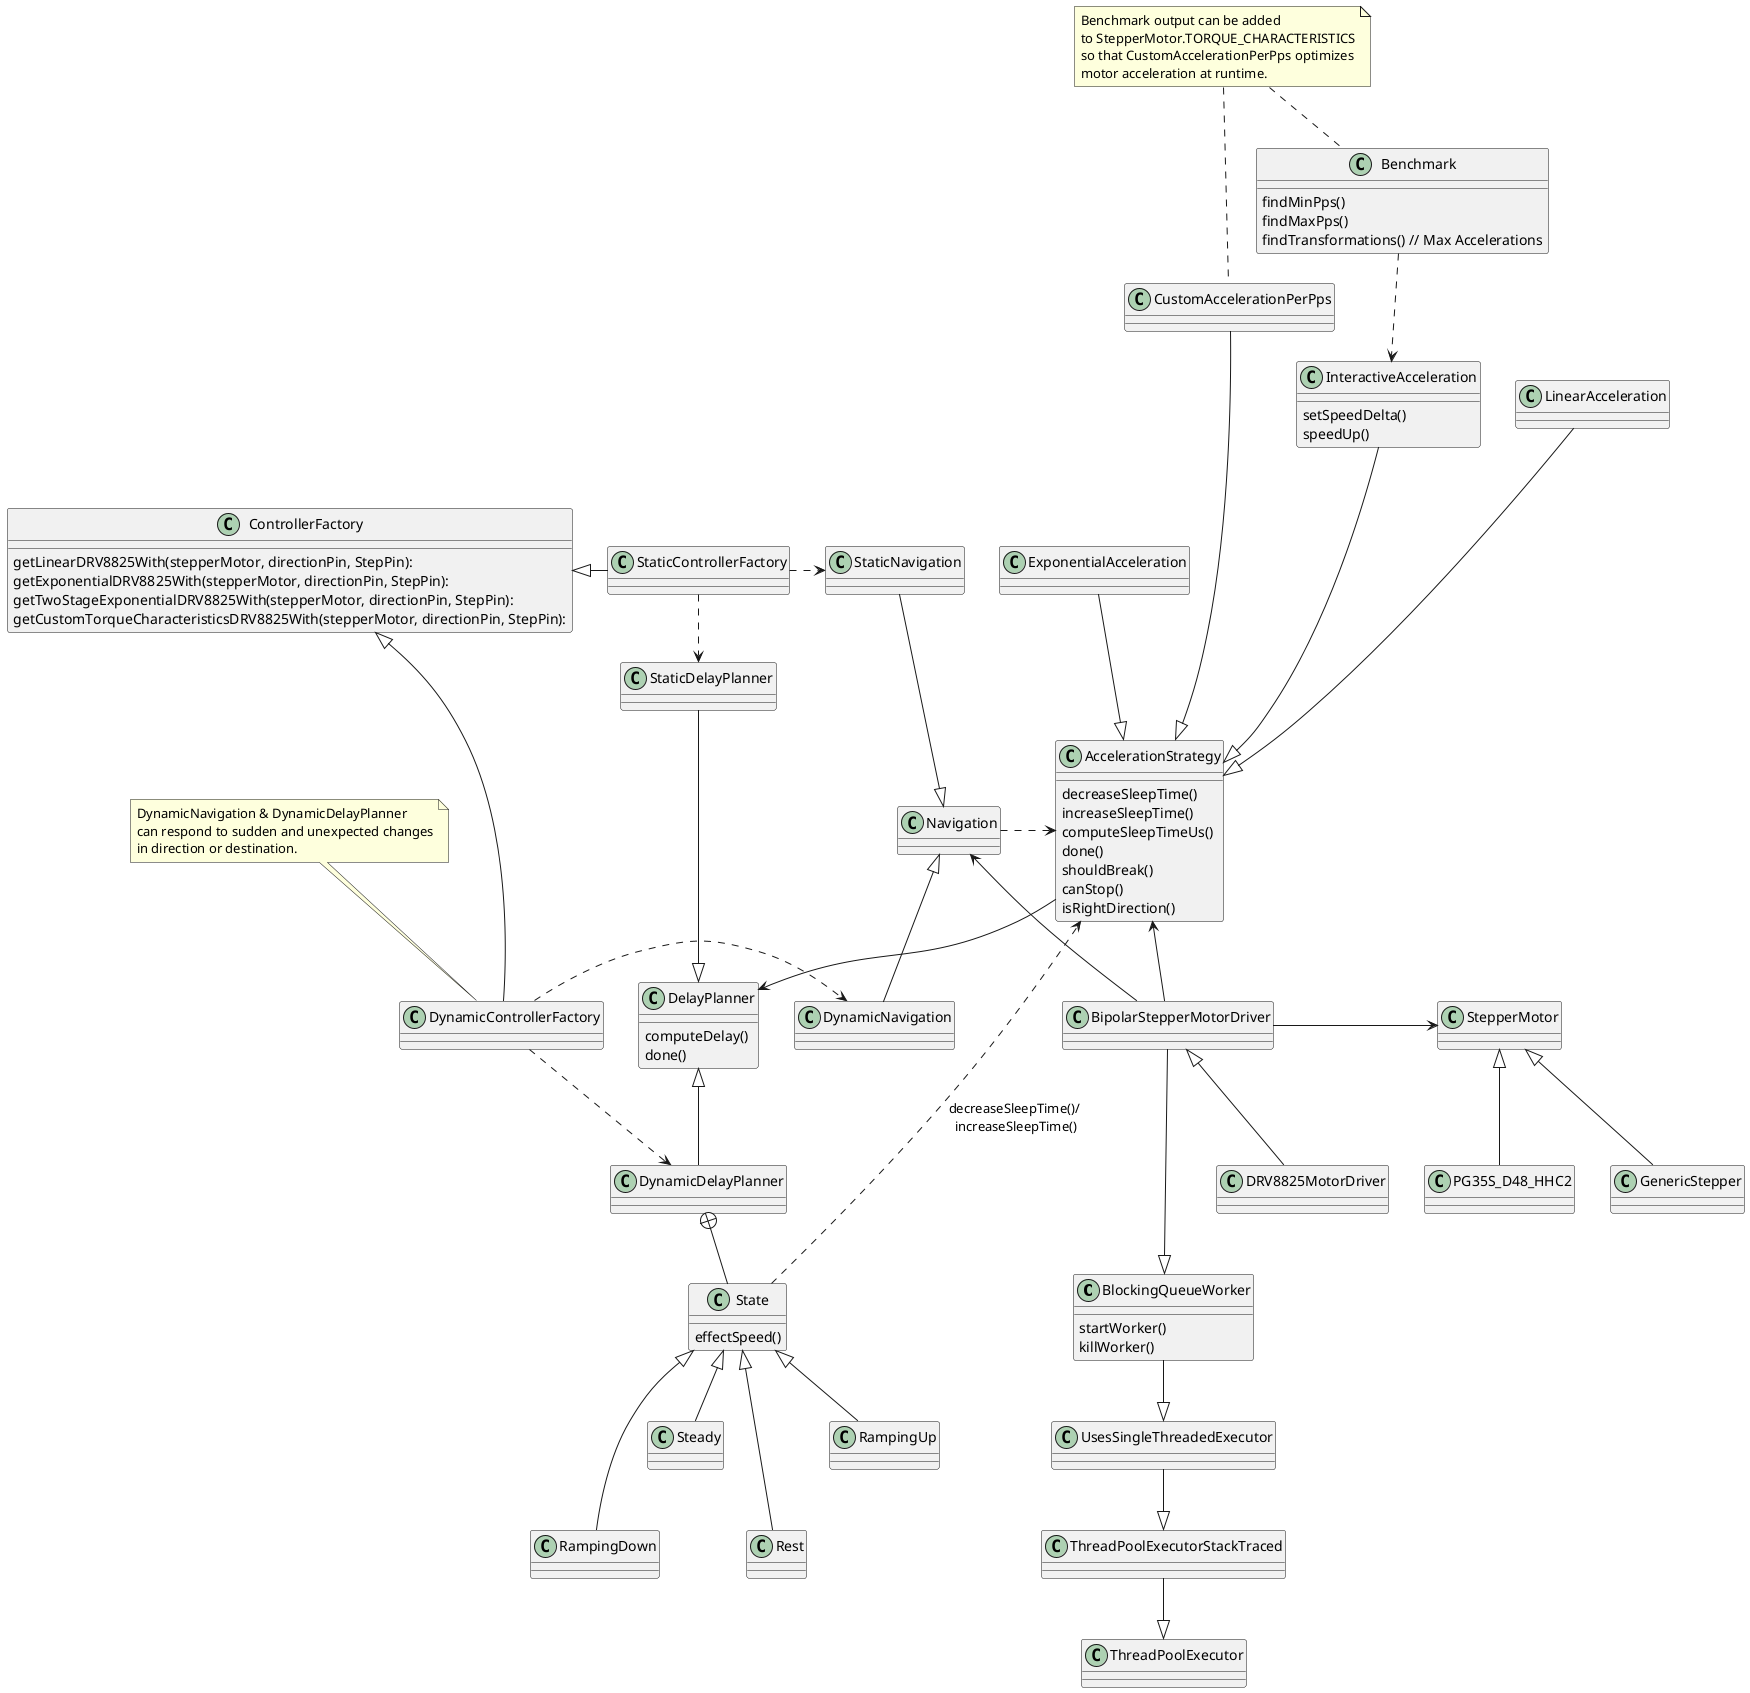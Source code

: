 @startuml
class BlockingQueueWorker {
    startWorker()
    killWorker()
}
class UsesSingleThreadedExecutor
class ThreadPoolExecutorStackTraced

class ControllerFactory {
    getLinearDRV8825With(stepperMotor, directionPin, StepPin):
    getExponentialDRV8825With(stepperMotor, directionPin, StepPin):
    getTwoStageExponentialDRV8825With(stepperMotor, directionPin, StepPin):
    getCustomTorqueCharacteristicsDRV8825With(stepperMotor, directionPin, StepPin):
}
class StaticControllerFactory
class DynamicControllerFactory

class Navigation
class StaticNavigation
class DynamicNavigation

class Benchmark{
findMinPps()
findMaxPps()
findTransformations() // Max Accelerations
}

class BipolarStepperMotorDriver
class DRV8825MotorDriver

class StepperMotor
class PG35S_D48_HHC2
class GenericStepper

class AccelerationStrategy {
    decreaseSleepTime()
    increaseSleepTime()
    computeSleepTimeUs()
    done()
    shouldBreak()
    canStop()
    isRightDirection()
}

class LinearAcceleration
class ExponentialAcceleration
class CustomAccelerationPerPps
class InteractiveAcceleration{
setSpeedDelta()
speedUp()
}

class DelayPlanner {
    computeDelay()
    done()
}

class StaticDelayPlanner
class DynamicDelayPlanner
class State {
    effectSpeed()
}

''' structure
ThreadPoolExecutorStackTraced --|> ThreadPoolExecutor
UsesSingleThreadedExecutor --|> ThreadPoolExecutorStackTraced
BlockingQueueWorker --|> UsesSingleThreadedExecutor
BipolarStepperMotorDriver ---|> BlockingQueueWorker

PG35S_D48_HHC2 -up-|> StepperMotor
GenericStepper -up-|> StepperMotor

StaticControllerFactory -left-|> ControllerFactory
DynamicControllerFactory -left-|> ControllerFactory

DRV8825MotorDriver -up-|> BipolarStepperMotorDriver

StaticDelayPlanner -down-|> DelayPlanner
DynamicDelayPlanner -up-|> DelayPlanner
DynamicDelayPlanner +-- State

Rest -up--|> State
RampingUp -up-|> State
RampingDown -up--|> State
Steady -up-|> State

StaticNavigation -down-|> Navigation
DynamicNavigation -up-|> Navigation

LinearAcceleration ---|> AccelerationStrategy
ExponentialAcceleration --|> AccelerationStrategy
CustomAccelerationPerPps --|> AccelerationStrategy
InteractiveAcceleration ---|> AccelerationStrategy

''' Relations
BipolarStepperMotorDriver -left-> Navigation
BipolarStepperMotorDriver -up-> AccelerationStrategy
BipolarStepperMotorDriver -right-> StepperMotor

Navigation .right.> AccelerationStrategy
AccelerationStrategy --> DelayPlanner

State ..> AccelerationStrategy : decreaseSleepTime()/\n increaseSleepTime()

Benchmark ..> InteractiveAcceleration

StaticControllerFactory .right.> StaticDelayPlanner
StaticControllerFactory .right.> StaticNavigation

DynamicControllerFactory .right.> DynamicDelayPlanner
DynamicControllerFactory .right.> DynamicNavigation

''' Notes
note as N1
Benchmark output can be added
to StepperMotor.TORQUE_CHARACTERISTICS
so that CustomAccelerationPerPps optimizes
motor acceleration at runtime.
end note

note as N2
DynamicNavigation & DynamicDelayPlanner
can respond to sudden and unexpected changes
in direction or destination.
end note

N1 .. Benchmark
N1 .. CustomAccelerationPerPps

N2 .. DynamicControllerFactory
@enduml

